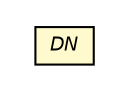 #!/usr/local/bin/dot
#
# Class diagram 
# Generated by UmlGraph version 4.6 (http://www.spinellis.gr/sw/umlgraph)
#

digraph G {
	edge [fontname="Helvetica",fontsize=10,labelfontname="Helvetica",labelfontsize=10];
	node [fontname="Helvetica",fontsize=10,shape=plaintext];
	// ca.tnt.ldaputils.annotations.DN
	c688 [label=<<table border="0" cellborder="1" cellspacing="0" cellpadding="2" port="p" bgcolor="lemonChiffon" href="./DN.html">
		<tr><td><table border="0" cellspacing="0" cellpadding="1">
			<tr><td><font face="Helvetica-Oblique"> DN </font></td></tr>
		</table></td></tr>
		</table>>, fontname="Helvetica", fontcolor="black", fontsize=9.0];
}

